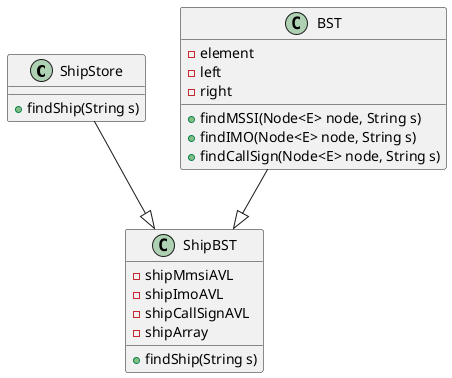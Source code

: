 @startuml
'https://plantuml.com/class-diagram

class ShipStore{
    +findShip(String s)
}
class ShipBST{
    -shipMmsiAVL
    -shipImoAVL
    -shipCallSignAVL
    -shipArray
    +findShip(String s)
}
class BST{
    -element
    -left
    -right
    +findMSSI(Node<E> node, String s)
    +findIMO(Node<E> node, String s)
    +findCallSign(Node<E> node, String s)
}

BST--|>ShipBST
ShipStore--|>ShipBST

@enduml
